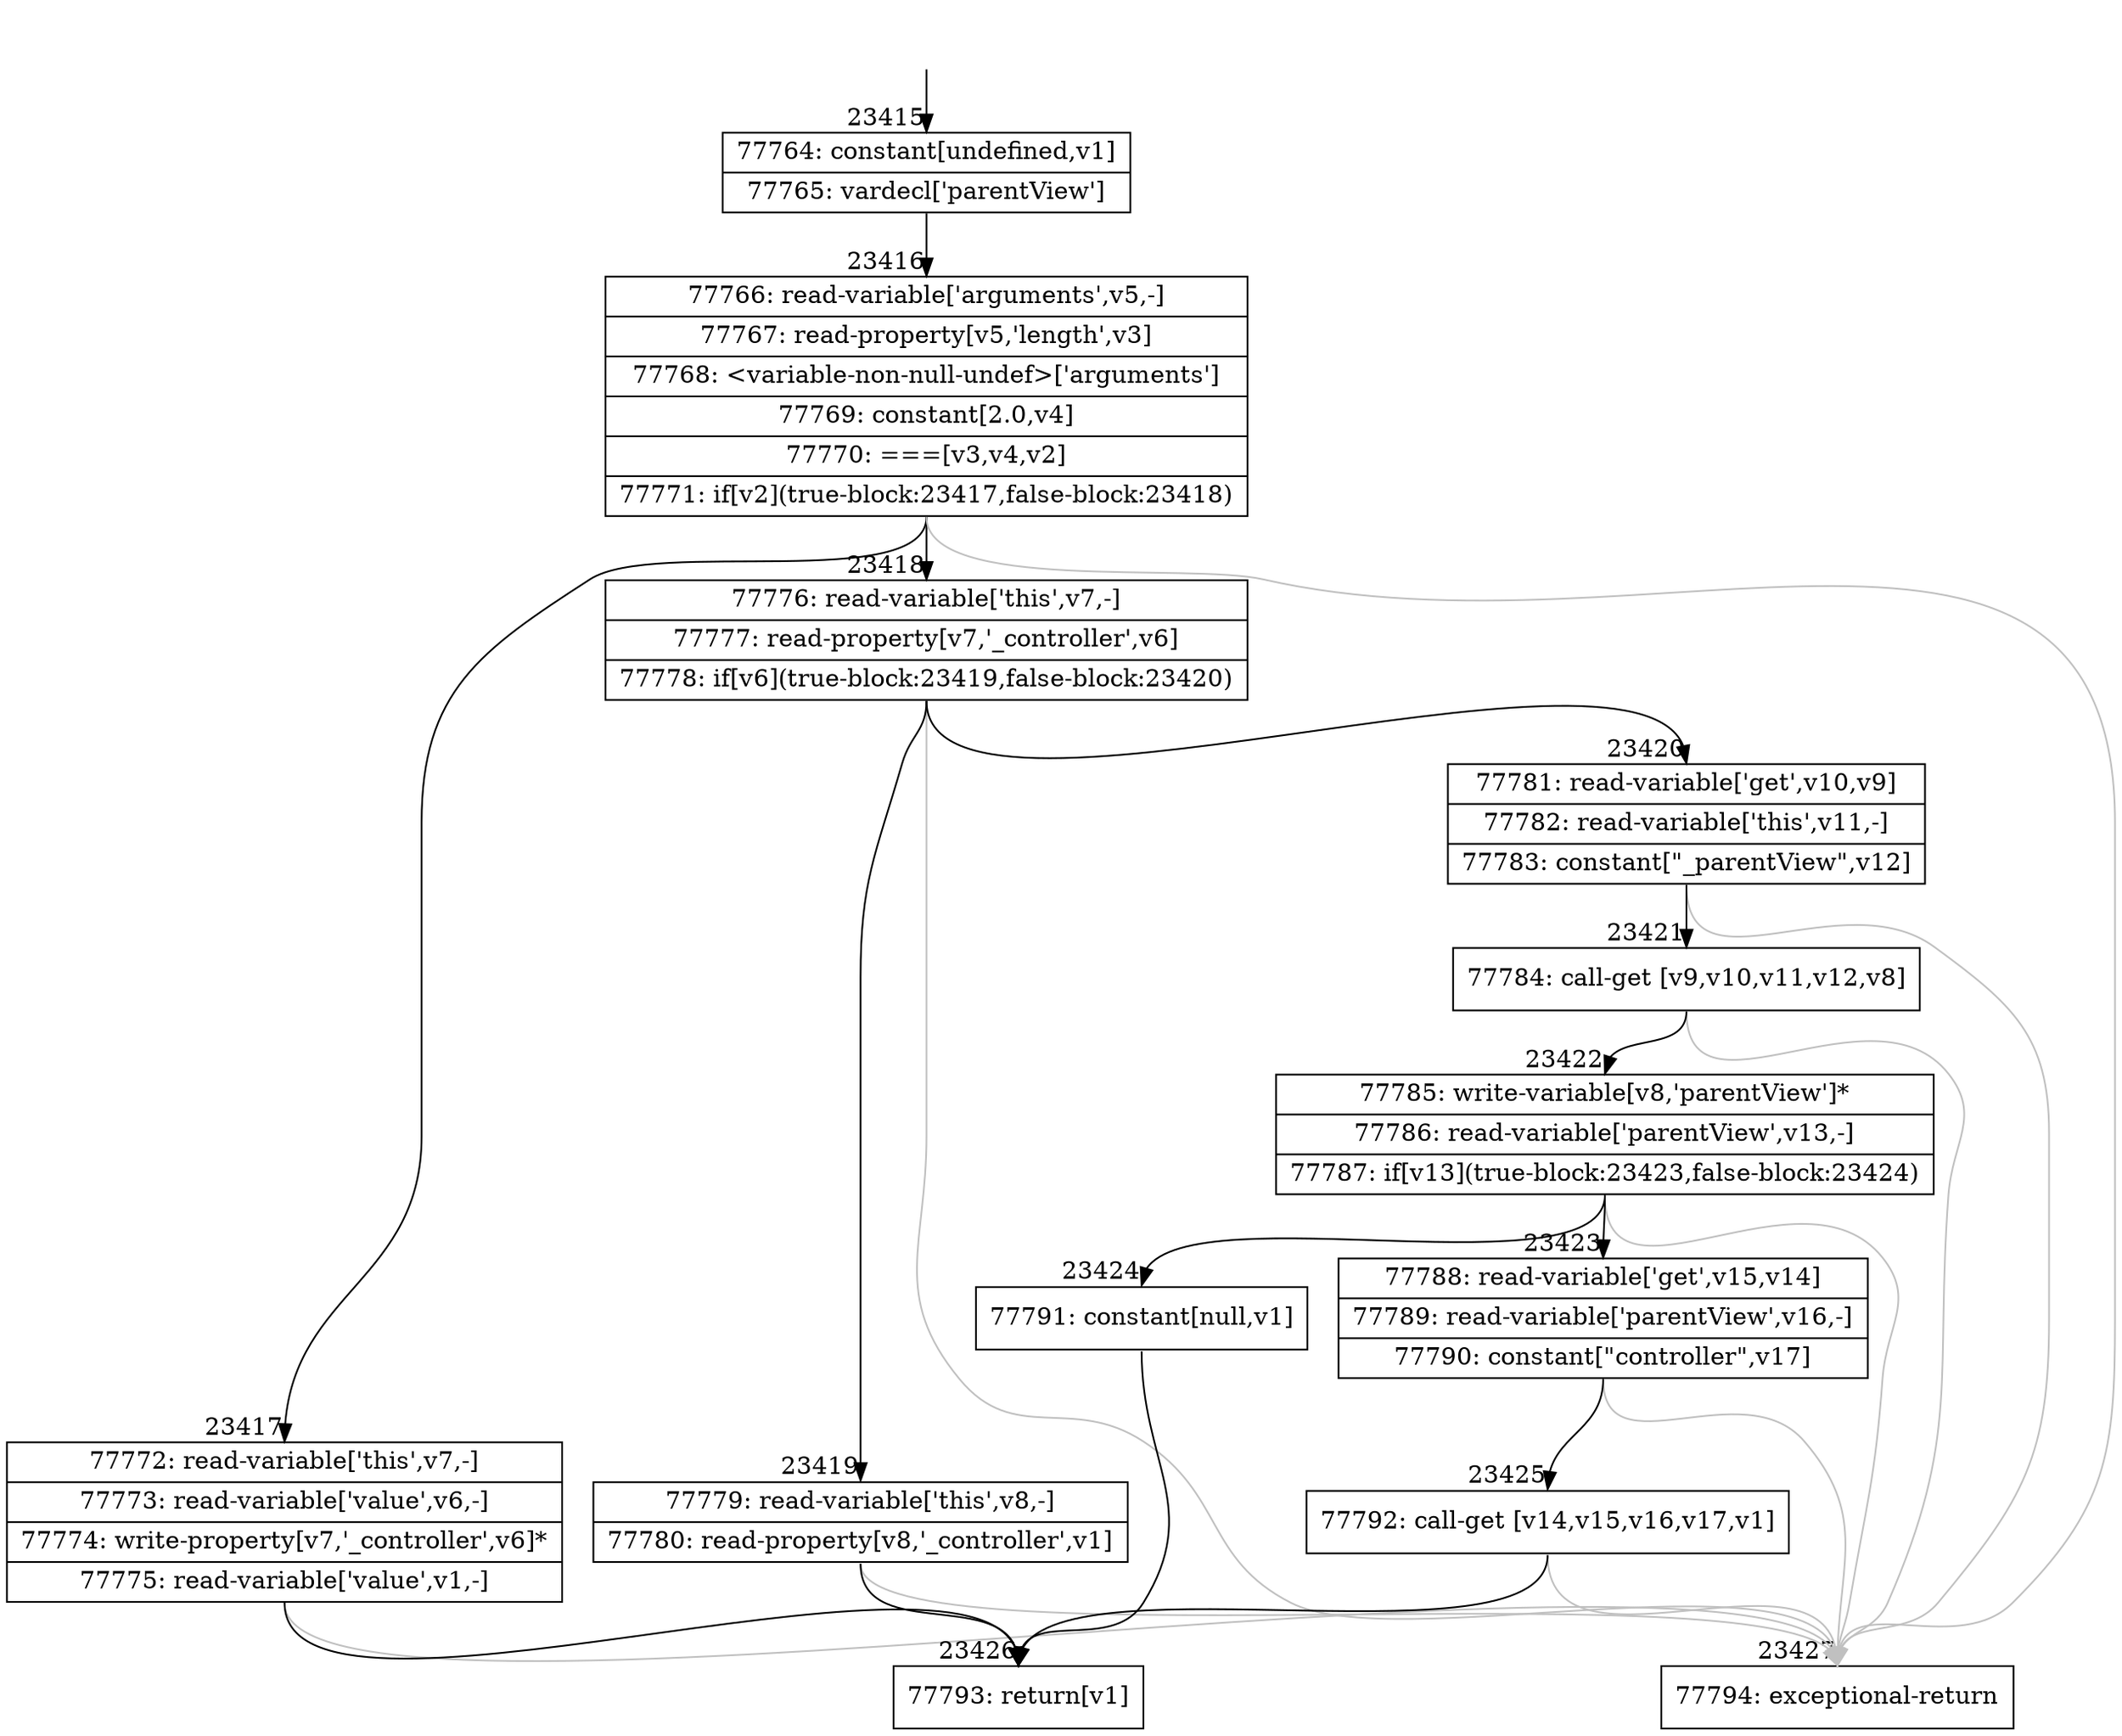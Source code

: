 digraph {
rankdir="TD"
BB_entry2049[shape=none,label=""];
BB_entry2049 -> BB23415 [tailport=s, headport=n, headlabel="    23415"]
BB23415 [shape=record label="{77764: constant[undefined,v1]|77765: vardecl['parentView']}" ] 
BB23415 -> BB23416 [tailport=s, headport=n, headlabel="      23416"]
BB23416 [shape=record label="{77766: read-variable['arguments',v5,-]|77767: read-property[v5,'length',v3]|77768: \<variable-non-null-undef\>['arguments']|77769: constant[2.0,v4]|77770: ===[v3,v4,v2]|77771: if[v2](true-block:23417,false-block:23418)}" ] 
BB23416 -> BB23417 [tailport=s, headport=n, headlabel="      23417"]
BB23416 -> BB23418 [tailport=s, headport=n, headlabel="      23418"]
BB23416 -> BB23427 [tailport=s, headport=n, color=gray, headlabel="      23427"]
BB23417 [shape=record label="{77772: read-variable['this',v7,-]|77773: read-variable['value',v6,-]|77774: write-property[v7,'_controller',v6]*|77775: read-variable['value',v1,-]}" ] 
BB23417 -> BB23426 [tailport=s, headport=n, headlabel="      23426"]
BB23417 -> BB23427 [tailport=s, headport=n, color=gray]
BB23418 [shape=record label="{77776: read-variable['this',v7,-]|77777: read-property[v7,'_controller',v6]|77778: if[v6](true-block:23419,false-block:23420)}" ] 
BB23418 -> BB23419 [tailport=s, headport=n, headlabel="      23419"]
BB23418 -> BB23420 [tailport=s, headport=n, headlabel="      23420"]
BB23418 -> BB23427 [tailport=s, headport=n, color=gray]
BB23419 [shape=record label="{77779: read-variable['this',v8,-]|77780: read-property[v8,'_controller',v1]}" ] 
BB23419 -> BB23426 [tailport=s, headport=n]
BB23419 -> BB23427 [tailport=s, headport=n, color=gray]
BB23420 [shape=record label="{77781: read-variable['get',v10,v9]|77782: read-variable['this',v11,-]|77783: constant[\"_parentView\",v12]}" ] 
BB23420 -> BB23421 [tailport=s, headport=n, headlabel="      23421"]
BB23420 -> BB23427 [tailport=s, headport=n, color=gray]
BB23421 [shape=record label="{77784: call-get [v9,v10,v11,v12,v8]}" ] 
BB23421 -> BB23422 [tailport=s, headport=n, headlabel="      23422"]
BB23421 -> BB23427 [tailport=s, headport=n, color=gray]
BB23422 [shape=record label="{77785: write-variable[v8,'parentView']*|77786: read-variable['parentView',v13,-]|77787: if[v13](true-block:23423,false-block:23424)}" ] 
BB23422 -> BB23423 [tailport=s, headport=n, headlabel="      23423"]
BB23422 -> BB23424 [tailport=s, headport=n, headlabel="      23424"]
BB23422 -> BB23427 [tailport=s, headport=n, color=gray]
BB23423 [shape=record label="{77788: read-variable['get',v15,v14]|77789: read-variable['parentView',v16,-]|77790: constant[\"controller\",v17]}" ] 
BB23423 -> BB23425 [tailport=s, headport=n, headlabel="      23425"]
BB23423 -> BB23427 [tailport=s, headport=n, color=gray]
BB23424 [shape=record label="{77791: constant[null,v1]}" ] 
BB23424 -> BB23426 [tailport=s, headport=n]
BB23425 [shape=record label="{77792: call-get [v14,v15,v16,v17,v1]}" ] 
BB23425 -> BB23426 [tailport=s, headport=n]
BB23425 -> BB23427 [tailport=s, headport=n, color=gray]
BB23426 [shape=record label="{77793: return[v1]}" ] 
BB23427 [shape=record label="{77794: exceptional-return}" ] 
//#$~ 44395
}

